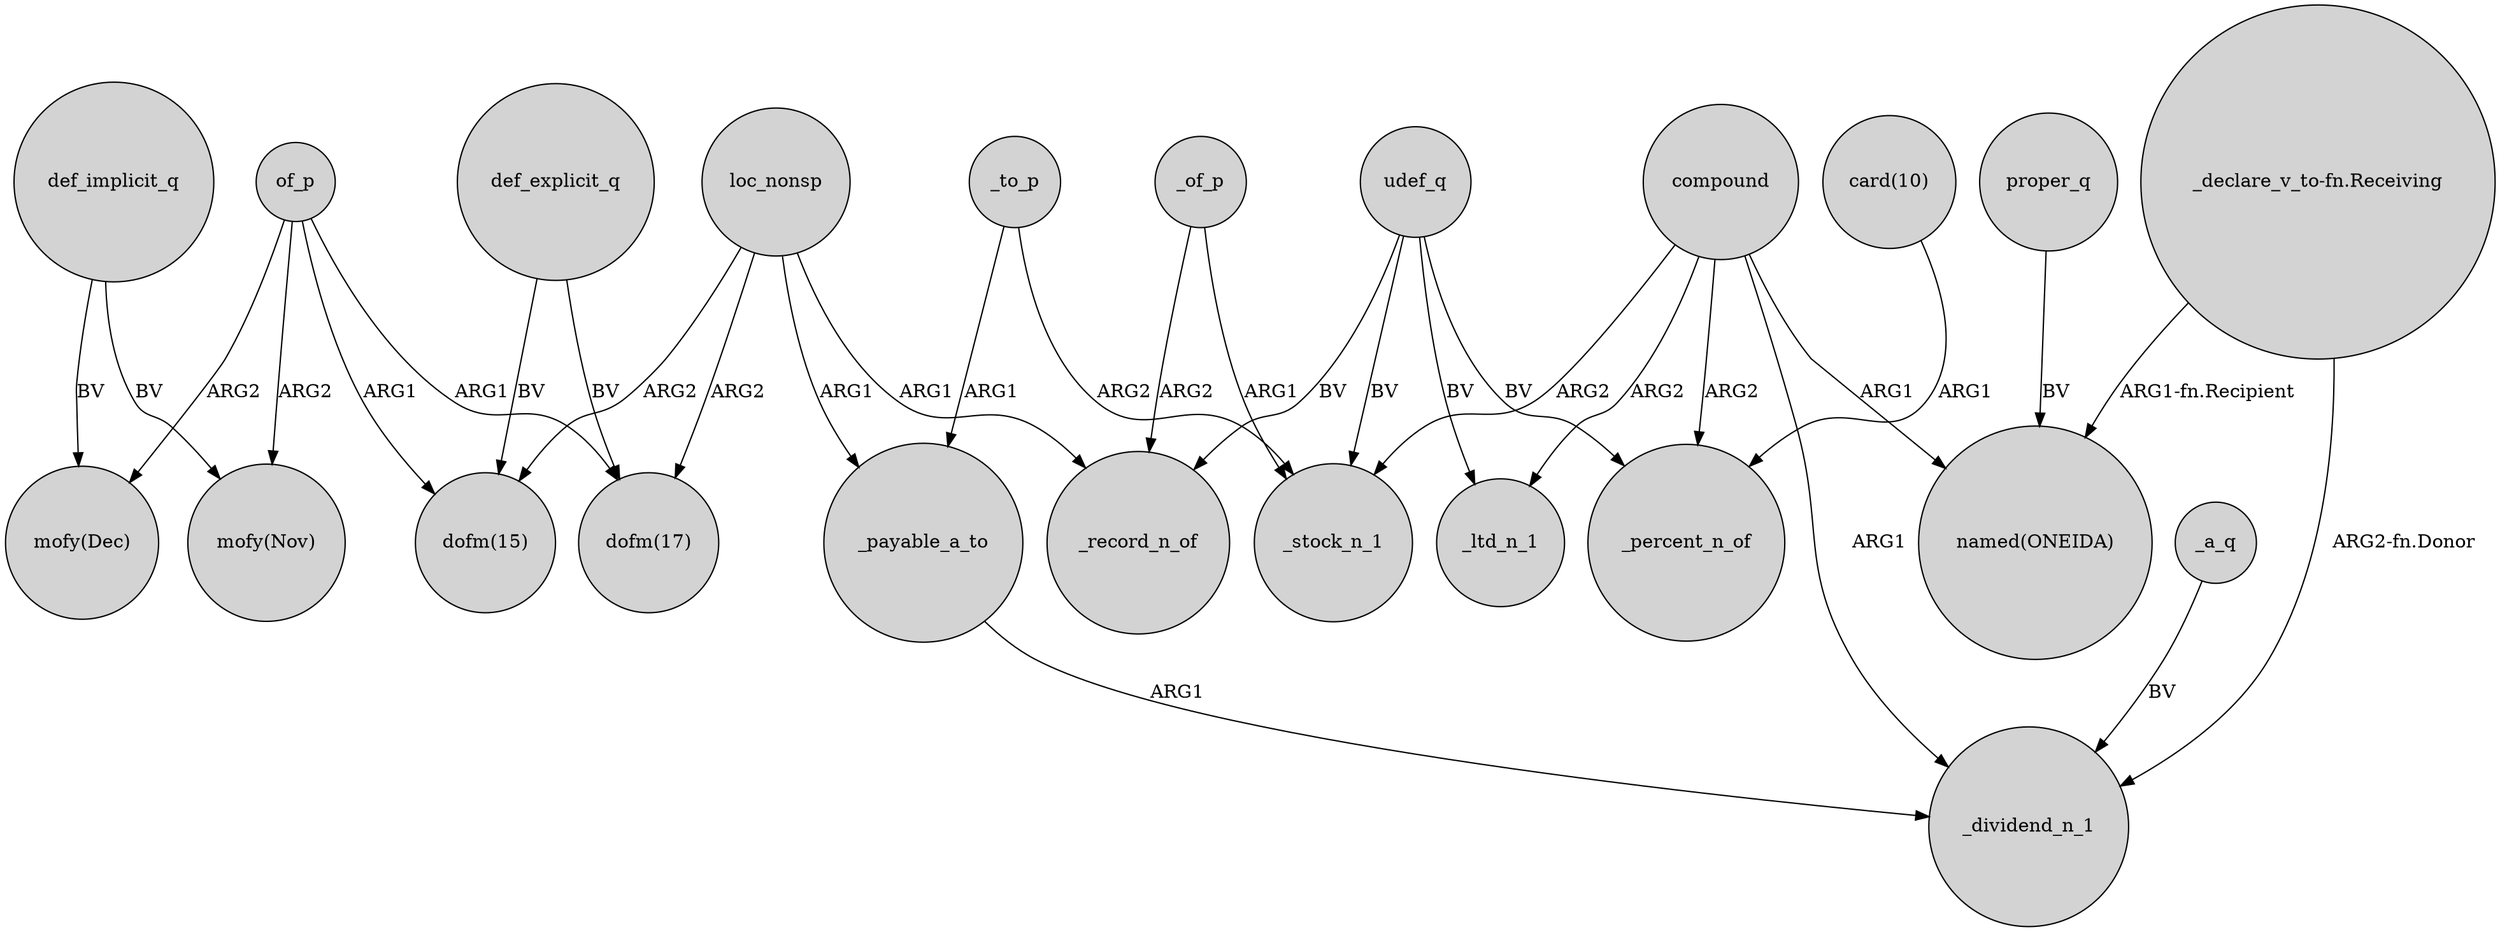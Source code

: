 digraph {
	node [shape=circle style=filled]
	compound -> _dividend_n_1 [label=ARG1]
	_payable_a_to -> _dividend_n_1 [label=ARG1]
	loc_nonsp -> "dofm(15)" [label=ARG2]
	udef_q -> _record_n_of [label=BV]
	of_p -> "mofy(Nov)" [label=ARG2]
	def_explicit_q -> "dofm(17)" [label=BV]
	_of_p -> _record_n_of [label=ARG2]
	_a_q -> _dividend_n_1 [label=BV]
	_to_p -> _payable_a_to [label=ARG1]
	loc_nonsp -> "dofm(17)" [label=ARG2]
	_to_p -> _stock_n_1 [label=ARG2]
	udef_q -> _stock_n_1 [label=BV]
	udef_q -> _percent_n_of [label=BV]
	compound -> _stock_n_1 [label=ARG2]
	compound -> _percent_n_of [label=ARG2]
	of_p -> "dofm(17)" [label=ARG1]
	proper_q -> "named(ONEIDA)" [label=BV]
	"card(10)" -> _percent_n_of [label=ARG1]
	"_declare_v_to-fn.Receiving" -> "named(ONEIDA)" [label="ARG1-fn.Recipient"]
	loc_nonsp -> _payable_a_to [label=ARG1]
	compound -> "named(ONEIDA)" [label=ARG1]
	compound -> _ltd_n_1 [label=ARG2]
	"_declare_v_to-fn.Receiving" -> _dividend_n_1 [label="ARG2-fn.Donor"]
	of_p -> "mofy(Dec)" [label=ARG2]
	of_p -> "dofm(15)" [label=ARG1]
	def_explicit_q -> "dofm(15)" [label=BV]
	_of_p -> _stock_n_1 [label=ARG1]
	def_implicit_q -> "mofy(Nov)" [label=BV]
	udef_q -> _ltd_n_1 [label=BV]
	loc_nonsp -> _record_n_of [label=ARG1]
	def_implicit_q -> "mofy(Dec)" [label=BV]
}
